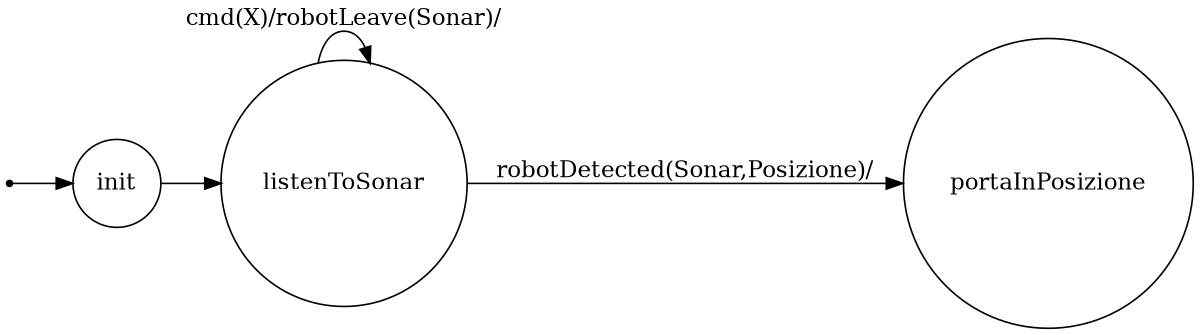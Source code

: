 /*
*
* A GraphViz DOT FSM description 
* Please use a GraphViz visualizer (like http://www.webgraphviz.com)
* 
* Generated by AM,NC,RM
*  
*/
 
digraph finite_state_machine {
  	rankdir=LR;
  	size="8,5"
  	node [shape = point]; iniziale;
  	node [shape = doublecircle]; 
  	node [shape = circle];
  	iniziale -> init [label = ""];
  	
  	
  	init -> listenToSonar [ label = ""];
  	
  	listenToSonar -> listenToSonar [ label = "cmd(X)/robotLeave(Sonar)/"];
  	listenToSonar -> portaInPosizione [ label = "robotDetected(Sonar,Posizione)/"];
}